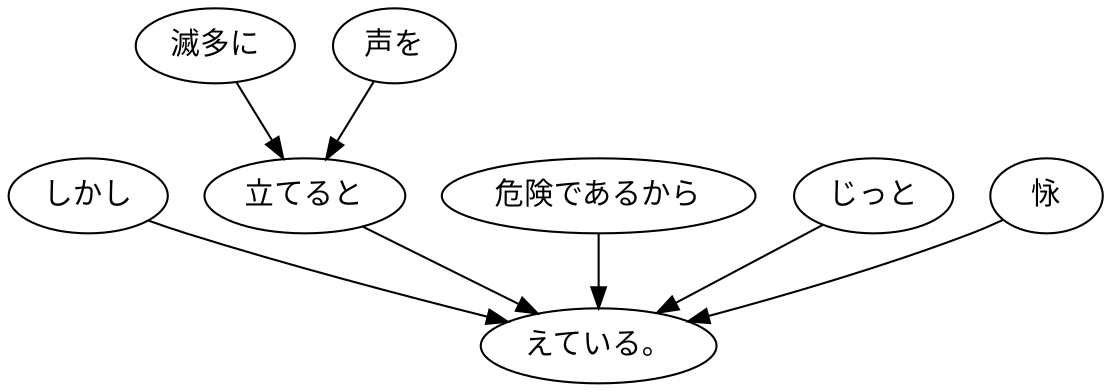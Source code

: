 digraph graph2841 {
	node0 [label="しかし"];
	node1 [label="滅多に"];
	node2 [label="声を"];
	node3 [label="立てると"];
	node4 [label="危険であるから"];
	node5 [label="じっと"];
	node6 [label="怺"];
	node7 [label="えている。"];
	node0 -> node7;
	node1 -> node3;
	node2 -> node3;
	node3 -> node7;
	node4 -> node7;
	node5 -> node7;
	node6 -> node7;
}

